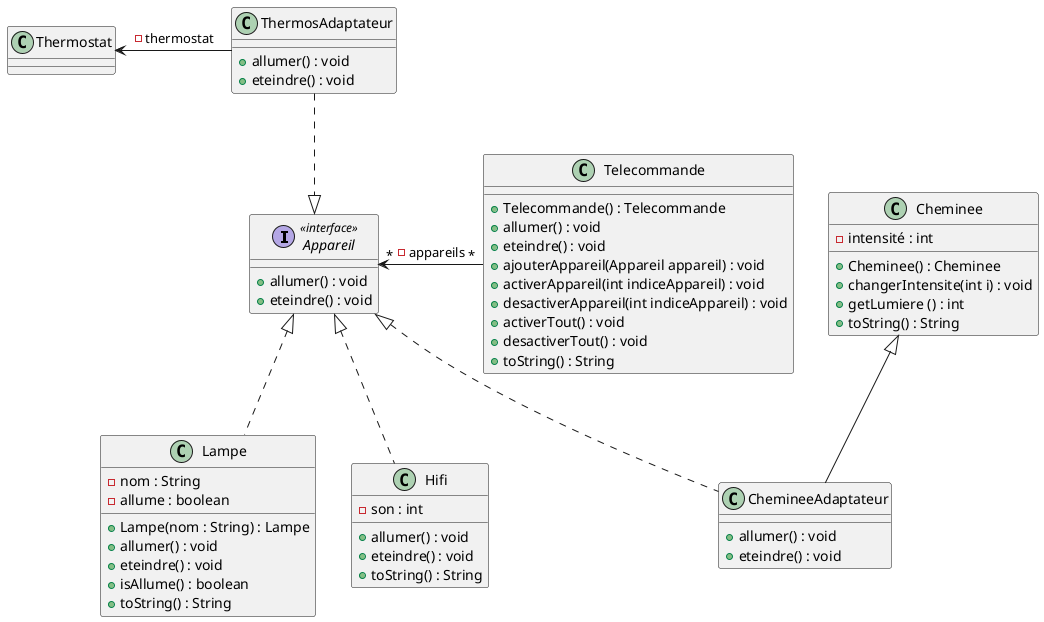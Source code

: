 @startuml

interface Appareil <<interface>>{
    +allumer() : void
    +eteindre() : void
}

class Lampe{
    -nom : String
    -allume : boolean
    +Lampe(nom : String) : Lampe
    +allumer() : void
    +eteindre() : void
    +isAllume() : boolean
    +toString() : String
}

class Telecommande{
    +Telecommande() : Telecommande
    +allumer() : void
    +eteindre() : void
    +ajouterAppareil(Appareil appareil) : void
    +activerAppareil(int indiceAppareil) : void
    +desactiverAppareil(int indiceAppareil) : void
    +activerTout() : void
    +desactiverTout() : void
    +toString() : String
}

class Hifi{
    -son : int
    +allumer() : void
    +eteindre() : void
    +toString() : String
}

class Cheminee{
    -intensité : int
    +Cheminee() : Cheminee
    +changerIntensite(int i) : void
    +getLumiere () : int
    +toString() : String
}

class ChemineeAdaptateur{
    +allumer() : void
    +eteindre() : void
}

class Thermostat{
}

class ThermosAdaptateur{
    +allumer() : void
    +eteindre() : void
}




ThermosAdaptateur ..|> Appareil
Appareil <|.. Lampe
Appareil <|.. Hifi
Appareil <|.. ChemineeAdaptateur
Cheminee <|-- ChemineeAdaptateur

Thermostat <- ThermosAdaptateur : -thermostat
Appareil "*" <- "*" Telecommande : - appareils

@enduml
